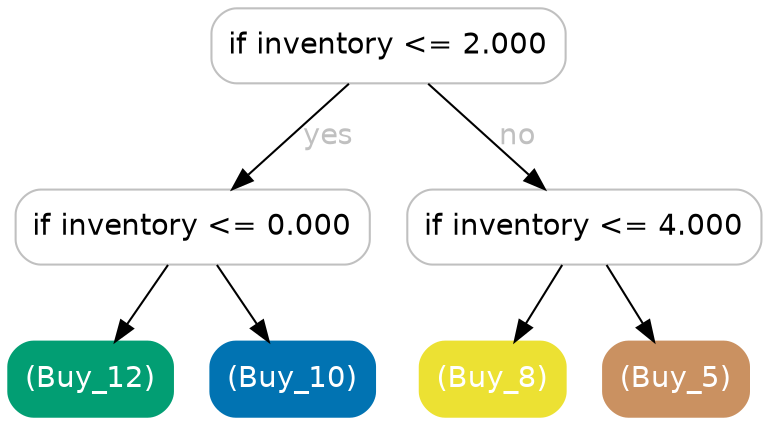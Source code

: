 digraph Tree {
	graph [bb="0,0,361.5,196"];
	node [color=gray,
		fillcolor=white,
		fontname=helvetica,
		label="\N",
		shape=box,
		style="filled, rounded"
	];
	edge [fontname=helvetica];
	0	[height=0.5,
		label="if inventory <= 2.000",
		pos="182.5,178",
		width=2.3611];
	1	[height=0.5,
		label="if inventory <= 0.000",
		pos="88.5,91",
		width=2.3611];
	0 -> 1	[fontcolor=gray,
		label=yes,
		lp="154,134.5",
		pos="e,107.49,109.18 163.48,159.8 149.59,147.24 130.58,130.05 115.17,116.12"];
	4	[height=0.5,
		label="if inventory <= 4.000",
		pos="276.5,91",
		width=2.3611];
	0 -> 4	[fontcolor=gray,
		label=no,
		lp="244.5,134.5",
		pos="e,257.51,109.18 201.52,159.8 215.41,147.24 234.42,130.05 249.83,116.12"];
	2	[color="#029e73",
		fillcolor="#029e73",
		fontcolor=white,
		height=0.5,
		label="(Buy_12)",
		pos="39.5,18",
		width=1.0972];
	1 -> 2	[fontcolor=gray,
		pos="e,51.252,36.029 76.638,72.813 70.74,64.266 63.496,53.769 56.976,44.323"];
	3	[color="#0173b2",
		fillcolor="#0173b2",
		fontcolor=white,
		height=0.5,
		label="(Buy_10)",
		pos="136.5,18",
		width=1.0972];
	1 -> 3	[fontcolor=gray,
		pos="e,124.99,36.029 100.12,72.813 105.9,64.266 112.99,53.769 119.38,44.323"];
	5	[color="#ece133",
		fillcolor="#ece133",
		fontcolor=white,
		height=0.5,
		label="(Buy_8)",
		pos="232.5,18",
		width=0.97222];
	4 -> 5	[fontcolor=gray,
		pos="e,243.05,36.029 265.85,72.813 260.61,64.353 254.18,53.984 248.37,44.612"];
	6	[color="#ca9161",
		fillcolor="#ca9161",
		fontcolor=white,
		height=0.5,
		label="(Buy_5)",
		pos="320.5,18",
		width=0.97222];
	4 -> 6	[fontcolor=gray,
		pos="e,309.95,36.029 287.15,72.813 292.39,64.353 298.82,53.984 304.63,44.612"];
}
